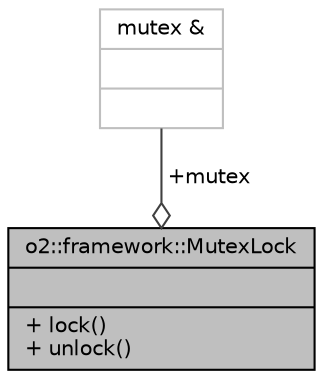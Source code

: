 digraph "o2::framework::MutexLock"
{
 // INTERACTIVE_SVG=YES
  bgcolor="transparent";
  edge [fontname="Helvetica",fontsize="10",labelfontname="Helvetica",labelfontsize="10"];
  node [fontname="Helvetica",fontsize="10",shape=record];
  Node1 [label="{o2::framework::MutexLock\n||+ lock()\l+ unlock()\l}",height=0.2,width=0.4,color="black", fillcolor="grey75", style="filled", fontcolor="black"];
  Node2 -> Node1 [color="grey25",fontsize="10",style="solid",label=" +mutex" ,arrowhead="odiamond",fontname="Helvetica"];
  Node2 [label="{mutex &\n||}",height=0.2,width=0.4,color="grey75"];
}
